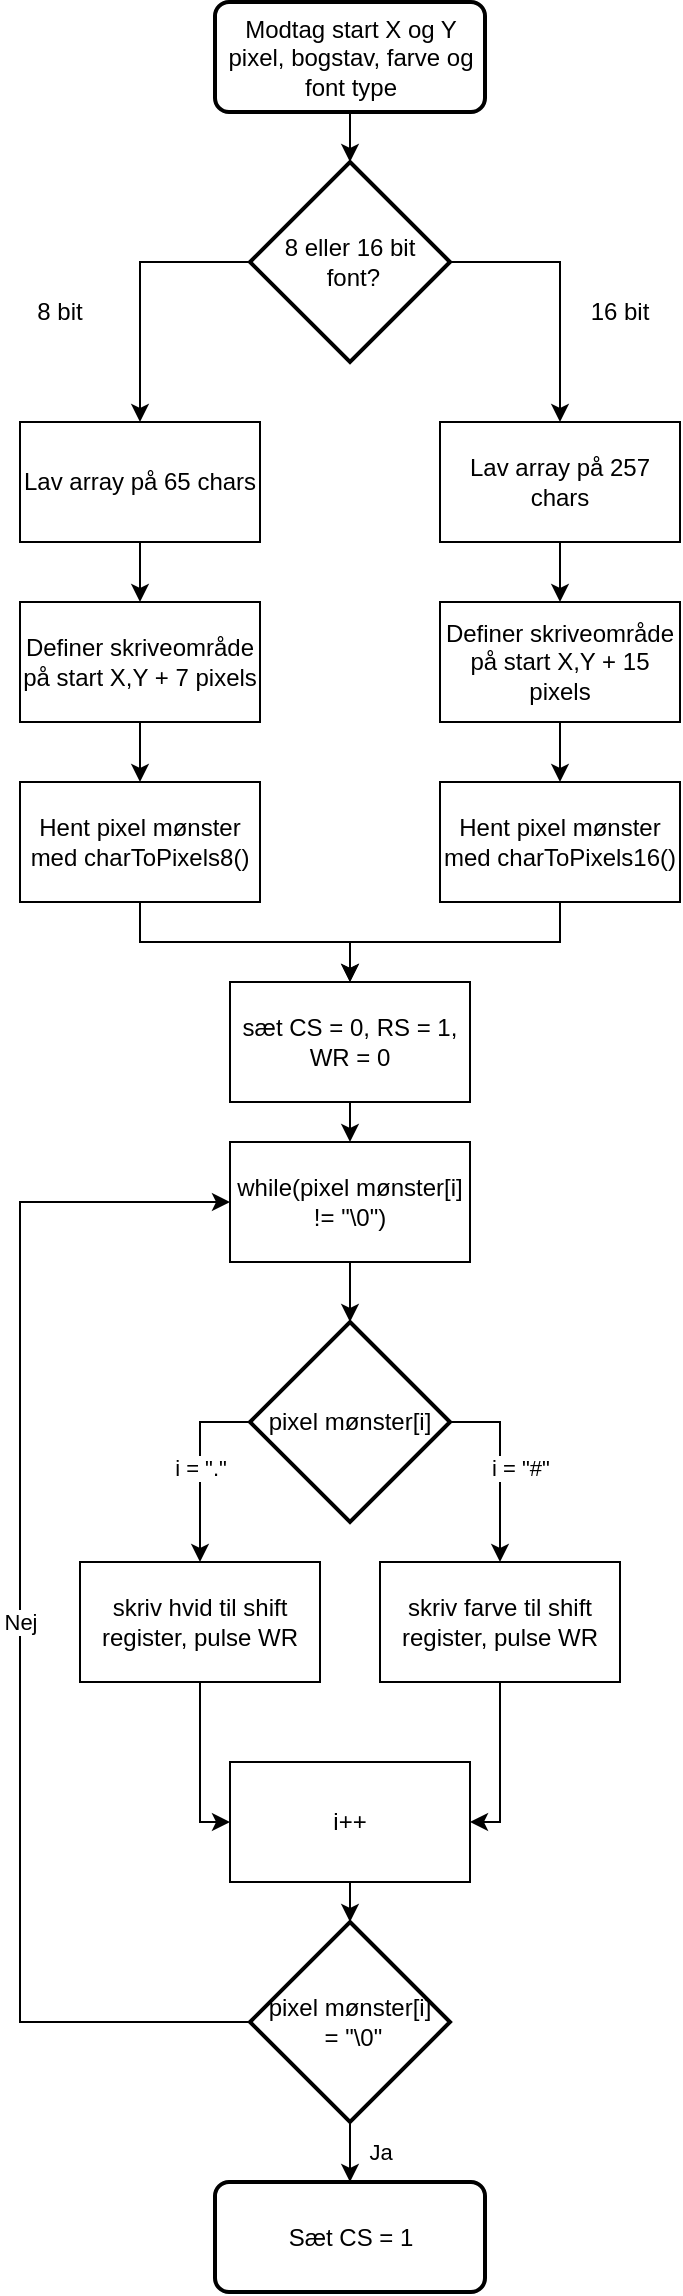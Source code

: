 <mxfile version="21.3.4" type="device">
  <diagram name="Side-1" id="sxtxeg05NzTKWpvSFYbf">
    <mxGraphModel dx="1323" dy="770" grid="1" gridSize="10" guides="1" tooltips="1" connect="1" arrows="1" fold="1" page="1" pageScale="1" pageWidth="827" pageHeight="1169" math="0" shadow="0">
      <root>
        <mxCell id="0" />
        <mxCell id="1" parent="0" />
        <mxCell id="RHVwFi-WqzGcCM7biL19-2" value="" style="endArrow=classic;html=1;rounded=0;exitX=0.5;exitY=1;exitDx=0;exitDy=0;entryX=0.5;entryY=0;entryDx=0;entryDy=0;" parent="1" source="PL0tulF7qDsaCdBM1nHl-3" edge="1" target="PL0tulF7qDsaCdBM1nHl-16">
          <mxGeometry width="50" height="50" relative="1" as="geometry">
            <mxPoint x="255" y="420" as="sourcePoint" />
            <mxPoint x="255" y="470" as="targetPoint" />
            <Array as="points">
              <mxPoint x="150" y="480" />
              <mxPoint x="255" y="480" />
            </Array>
          </mxGeometry>
        </mxCell>
        <mxCell id="RHVwFi-WqzGcCM7biL19-3" value="pixel mønster[i]&lt;br&gt;&amp;nbsp;= &quot;\0&quot;" style="strokeWidth=2;html=1;shape=mxgraph.flowchart.decision;whiteSpace=wrap;" parent="1" vertex="1">
          <mxGeometry x="205" y="970" width="100" height="100" as="geometry" />
        </mxCell>
        <mxCell id="RHVwFi-WqzGcCM7biL19-13" value="pixel mønster[i]" style="strokeWidth=2;html=1;shape=mxgraph.flowchart.decision;whiteSpace=wrap;" parent="1" vertex="1">
          <mxGeometry x="205" y="670" width="100" height="100" as="geometry" />
        </mxCell>
        <mxCell id="RHVwFi-WqzGcCM7biL19-14" value="" style="endArrow=classic;html=1;rounded=0;exitX=0;exitY=0.5;exitDx=0;exitDy=0;exitPerimeter=0;entryX=0.5;entryY=0;entryDx=0;entryDy=0;" parent="1" source="RHVwFi-WqzGcCM7biL19-13" target="RHVwFi-WqzGcCM7biL19-23" edge="1">
          <mxGeometry relative="1" as="geometry">
            <mxPoint x="230" y="970" as="sourcePoint" />
            <mxPoint x="180" y="830" as="targetPoint" />
            <Array as="points">
              <mxPoint x="180" y="720" />
            </Array>
          </mxGeometry>
        </mxCell>
        <mxCell id="RHVwFi-WqzGcCM7biL19-15" value="i = &quot;.&quot;" style="edgeLabel;resizable=0;html=1;align=center;verticalAlign=middle;" parent="RHVwFi-WqzGcCM7biL19-14" connectable="0" vertex="1">
          <mxGeometry relative="1" as="geometry" />
        </mxCell>
        <mxCell id="RHVwFi-WqzGcCM7biL19-18" value="" style="endArrow=classic;html=1;rounded=0;exitX=1;exitY=0.5;exitDx=0;exitDy=0;exitPerimeter=0;entryX=0.5;entryY=0;entryDx=0;entryDy=0;" parent="1" source="RHVwFi-WqzGcCM7biL19-13" target="RHVwFi-WqzGcCM7biL19-24" edge="1">
          <mxGeometry relative="1" as="geometry">
            <mxPoint x="215" y="730" as="sourcePoint" />
            <mxPoint x="330" y="830" as="targetPoint" />
            <Array as="points">
              <mxPoint x="330" y="720" />
              <mxPoint x="330" y="780" />
            </Array>
          </mxGeometry>
        </mxCell>
        <mxCell id="RHVwFi-WqzGcCM7biL19-19" value="i = &quot;#&quot;" style="edgeLabel;resizable=0;html=1;align=center;verticalAlign=middle;" parent="RHVwFi-WqzGcCM7biL19-18" connectable="0" vertex="1">
          <mxGeometry relative="1" as="geometry">
            <mxPoint x="10" as="offset" />
          </mxGeometry>
        </mxCell>
        <mxCell id="RHVwFi-WqzGcCM7biL19-20" value="Definer skriveområde på start X,Y + 7 pixels" style="rounded=0;whiteSpace=wrap;html=1;" parent="1" vertex="1">
          <mxGeometry x="90" y="310" width="120" height="60" as="geometry" />
        </mxCell>
        <mxCell id="RHVwFi-WqzGcCM7biL19-21" value="Modtag start X og Y pixel, bogstav, farve og font type" style="rounded=1;whiteSpace=wrap;html=1;absoluteArcSize=1;arcSize=14;strokeWidth=2;" parent="1" vertex="1">
          <mxGeometry x="187.5" y="10" width="135" height="55" as="geometry" />
        </mxCell>
        <mxCell id="RHVwFi-WqzGcCM7biL19-23" value="skriv hvid til shift register, pulse WR" style="rounded=0;whiteSpace=wrap;html=1;" parent="1" vertex="1">
          <mxGeometry x="120" y="790" width="120" height="60" as="geometry" />
        </mxCell>
        <mxCell id="RHVwFi-WqzGcCM7biL19-24" value="skriv farve til shift register, pulse WR" style="rounded=0;whiteSpace=wrap;html=1;" parent="1" vertex="1">
          <mxGeometry x="270" y="790" width="120" height="60" as="geometry" />
        </mxCell>
        <mxCell id="RHVwFi-WqzGcCM7biL19-25" value="Lav array på 257 chars" style="rounded=0;whiteSpace=wrap;html=1;" parent="1" vertex="1">
          <mxGeometry x="300" y="220" width="120" height="60" as="geometry" />
        </mxCell>
        <mxCell id="RHVwFi-WqzGcCM7biL19-26" value="i++" style="rounded=0;whiteSpace=wrap;html=1;" parent="1" vertex="1">
          <mxGeometry x="195" y="890" width="120" height="60" as="geometry" />
        </mxCell>
        <mxCell id="RHVwFi-WqzGcCM7biL19-29" value="" style="endArrow=classic;html=1;rounded=0;entryX=0;entryY=0.5;entryDx=0;entryDy=0;exitX=0.5;exitY=1;exitDx=0;exitDy=0;" parent="1" source="RHVwFi-WqzGcCM7biL19-23" target="RHVwFi-WqzGcCM7biL19-26" edge="1">
          <mxGeometry width="50" height="50" relative="1" as="geometry">
            <mxPoint x="255" y="1050" as="sourcePoint" />
            <mxPoint x="305" y="1000" as="targetPoint" />
            <Array as="points">
              <mxPoint x="180" y="920" />
            </Array>
          </mxGeometry>
        </mxCell>
        <mxCell id="RHVwFi-WqzGcCM7biL19-30" value="" style="endArrow=classic;html=1;rounded=0;entryX=1;entryY=0.5;entryDx=0;entryDy=0;exitX=0.5;exitY=1;exitDx=0;exitDy=0;" parent="1" target="RHVwFi-WqzGcCM7biL19-26" edge="1" source="RHVwFi-WqzGcCM7biL19-24">
          <mxGeometry width="50" height="50" relative="1" as="geometry">
            <mxPoint x="465" y="915" as="sourcePoint" />
            <mxPoint x="480" y="995" as="targetPoint" />
            <Array as="points">
              <mxPoint x="330" y="920" />
            </Array>
          </mxGeometry>
        </mxCell>
        <mxCell id="RHVwFi-WqzGcCM7biL19-33" value="" style="endArrow=classic;html=1;rounded=0;entryX=0.5;entryY=0;entryDx=0;entryDy=0;entryPerimeter=0;exitX=0.5;exitY=1;exitDx=0;exitDy=0;" parent="1" source="RHVwFi-WqzGcCM7biL19-26" target="RHVwFi-WqzGcCM7biL19-3" edge="1">
          <mxGeometry width="50" height="50" relative="1" as="geometry">
            <mxPoint x="-145" y="1040" as="sourcePoint" />
            <mxPoint x="-95" y="990" as="targetPoint" />
          </mxGeometry>
        </mxCell>
        <mxCell id="RHVwFi-WqzGcCM7biL19-34" value="" style="endArrow=classic;html=1;rounded=0;exitX=0.5;exitY=1;exitDx=0;exitDy=0;exitPerimeter=0;entryX=0.5;entryY=0;entryDx=0;entryDy=0;" parent="1" source="RHVwFi-WqzGcCM7biL19-3" edge="1" target="RHVwFi-WqzGcCM7biL19-47">
          <mxGeometry relative="1" as="geometry">
            <mxPoint x="580" y="970" as="sourcePoint" />
            <mxPoint x="665" y="950" as="targetPoint" />
          </mxGeometry>
        </mxCell>
        <mxCell id="RHVwFi-WqzGcCM7biL19-35" value="Ja" style="edgeLabel;resizable=0;html=1;align=center;verticalAlign=middle;" parent="RHVwFi-WqzGcCM7biL19-34" connectable="0" vertex="1">
          <mxGeometry relative="1" as="geometry">
            <mxPoint x="15" as="offset" />
          </mxGeometry>
        </mxCell>
        <mxCell id="RHVwFi-WqzGcCM7biL19-39" value="" style="endArrow=classic;html=1;rounded=0;exitX=0.5;exitY=1;exitDx=0;exitDy=0;entryX=0.5;entryY=0;entryDx=0;entryDy=0;entryPerimeter=0;" parent="1" source="RHVwFi-WqzGcCM7biL19-21" target="PL0tulF7qDsaCdBM1nHl-4" edge="1">
          <mxGeometry width="50" height="50" relative="1" as="geometry">
            <mxPoint x="440" y="180" as="sourcePoint" />
            <mxPoint x="490" y="130" as="targetPoint" />
          </mxGeometry>
        </mxCell>
        <mxCell id="RHVwFi-WqzGcCM7biL19-40" value="" style="endArrow=classic;html=1;rounded=0;exitX=0.5;exitY=1;exitDx=0;exitDy=0;entryX=0.5;entryY=0;entryDx=0;entryDy=0;" parent="1" source="RHVwFi-WqzGcCM7biL19-25" edge="1" target="PL0tulF7qDsaCdBM1nHl-11">
          <mxGeometry width="50" height="50" relative="1" as="geometry">
            <mxPoint x="265" y="165" as="sourcePoint" />
            <mxPoint x="255" y="270" as="targetPoint" />
          </mxGeometry>
        </mxCell>
        <mxCell id="RHVwFi-WqzGcCM7biL19-41" value="" style="endArrow=classic;html=1;rounded=0;exitX=0.5;exitY=1;exitDx=0;exitDy=0;entryX=0.5;entryY=0;entryDx=0;entryDy=0;" parent="1" target="RHVwFi-WqzGcCM7biL19-20" edge="1" source="PL0tulF7qDsaCdBM1nHl-2">
          <mxGeometry width="50" height="50" relative="1" as="geometry">
            <mxPoint x="160" y="280" as="sourcePoint" />
            <mxPoint x="170" y="230" as="targetPoint" />
          </mxGeometry>
        </mxCell>
        <mxCell id="RHVwFi-WqzGcCM7biL19-47" value="Sæt CS = 1" style="rounded=1;whiteSpace=wrap;html=1;absoluteArcSize=1;arcSize=14;strokeWidth=2;" parent="1" vertex="1">
          <mxGeometry x="187.5" y="1100" width="135" height="55" as="geometry" />
        </mxCell>
        <mxCell id="PL0tulF7qDsaCdBM1nHl-2" value="Lav array på 65 chars" style="rounded=0;whiteSpace=wrap;html=1;" vertex="1" parent="1">
          <mxGeometry x="90" y="220" width="120" height="60" as="geometry" />
        </mxCell>
        <mxCell id="PL0tulF7qDsaCdBM1nHl-4" value="8 eller 16 bit&lt;br&gt;&amp;nbsp;font?" style="strokeWidth=2;html=1;shape=mxgraph.flowchart.decision;whiteSpace=wrap;" vertex="1" parent="1">
          <mxGeometry x="205" y="90" width="100" height="100" as="geometry" />
        </mxCell>
        <mxCell id="PL0tulF7qDsaCdBM1nHl-5" value="" style="endArrow=classic;html=1;rounded=0;exitX=1;exitY=0.5;exitDx=0;exitDy=0;exitPerimeter=0;entryX=0.5;entryY=0;entryDx=0;entryDy=0;" edge="1" parent="1" source="PL0tulF7qDsaCdBM1nHl-4" target="RHVwFi-WqzGcCM7biL19-25">
          <mxGeometry width="50" height="50" relative="1" as="geometry">
            <mxPoint x="265" y="280" as="sourcePoint" />
            <mxPoint x="360" y="220" as="targetPoint" />
            <Array as="points">
              <mxPoint x="360" y="140" />
            </Array>
          </mxGeometry>
        </mxCell>
        <mxCell id="PL0tulF7qDsaCdBM1nHl-8" value="16 bit" style="text;html=1;strokeColor=none;fillColor=none;align=center;verticalAlign=middle;whiteSpace=wrap;rounded=0;" vertex="1" parent="1">
          <mxGeometry x="360" y="150" width="60" height="30" as="geometry" />
        </mxCell>
        <mxCell id="PL0tulF7qDsaCdBM1nHl-9" value="" style="endArrow=classic;html=1;rounded=0;exitX=0;exitY=0.5;exitDx=0;exitDy=0;exitPerimeter=0;entryX=0.5;entryY=0;entryDx=0;entryDy=0;" edge="1" parent="1" source="PL0tulF7qDsaCdBM1nHl-4" target="PL0tulF7qDsaCdBM1nHl-2">
          <mxGeometry width="50" height="50" relative="1" as="geometry">
            <mxPoint x="190" y="120" as="sourcePoint" />
            <mxPoint x="150" y="250" as="targetPoint" />
            <Array as="points">
              <mxPoint x="150" y="140" />
            </Array>
          </mxGeometry>
        </mxCell>
        <mxCell id="PL0tulF7qDsaCdBM1nHl-10" value="8 bit" style="text;html=1;strokeColor=none;fillColor=none;align=center;verticalAlign=middle;whiteSpace=wrap;rounded=0;" vertex="1" parent="1">
          <mxGeometry x="80" y="150" width="60" height="30" as="geometry" />
        </mxCell>
        <mxCell id="PL0tulF7qDsaCdBM1nHl-11" value="Definer skriveområde på start X,Y + 15 pixels" style="rounded=0;whiteSpace=wrap;html=1;" vertex="1" parent="1">
          <mxGeometry x="300" y="310" width="120" height="60" as="geometry" />
        </mxCell>
        <mxCell id="PL0tulF7qDsaCdBM1nHl-12" value="" style="endArrow=classic;html=1;rounded=0;exitX=0.5;exitY=1;exitDx=0;exitDy=0;" edge="1" parent="1" source="RHVwFi-WqzGcCM7biL19-20" target="PL0tulF7qDsaCdBM1nHl-3">
          <mxGeometry width="50" height="50" relative="1" as="geometry">
            <mxPoint x="150" y="370" as="sourcePoint" />
            <mxPoint x="255" y="470" as="targetPoint" />
            <Array as="points">
              <mxPoint x="150" y="390" />
            </Array>
          </mxGeometry>
        </mxCell>
        <mxCell id="PL0tulF7qDsaCdBM1nHl-3" value="Hent pixel mønster med charToPixels8()" style="rounded=0;whiteSpace=wrap;html=1;" vertex="1" parent="1">
          <mxGeometry x="90" y="400" width="120" height="60" as="geometry" />
        </mxCell>
        <mxCell id="PL0tulF7qDsaCdBM1nHl-13" value="" style="endArrow=classic;html=1;rounded=0;exitX=0.5;exitY=1;exitDx=0;exitDy=0;entryX=0.5;entryY=0;entryDx=0;entryDy=0;" edge="1" parent="1" source="PL0tulF7qDsaCdBM1nHl-15" target="PL0tulF7qDsaCdBM1nHl-16">
          <mxGeometry width="50" height="50" relative="1" as="geometry">
            <mxPoint x="465" y="420" as="sourcePoint" />
            <mxPoint x="280" y="480" as="targetPoint" />
            <Array as="points">
              <mxPoint x="360" y="480" />
              <mxPoint x="255" y="480" />
            </Array>
          </mxGeometry>
        </mxCell>
        <mxCell id="PL0tulF7qDsaCdBM1nHl-14" value="" style="endArrow=classic;html=1;rounded=0;exitX=0.5;exitY=1;exitDx=0;exitDy=0;" edge="1" parent="1" target="PL0tulF7qDsaCdBM1nHl-15">
          <mxGeometry width="50" height="50" relative="1" as="geometry">
            <mxPoint x="360" y="370" as="sourcePoint" />
            <mxPoint x="465" y="470" as="targetPoint" />
          </mxGeometry>
        </mxCell>
        <mxCell id="PL0tulF7qDsaCdBM1nHl-15" value="Hent pixel mønster med charToPixels16()" style="rounded=0;whiteSpace=wrap;html=1;" vertex="1" parent="1">
          <mxGeometry x="300" y="400" width="120" height="60" as="geometry" />
        </mxCell>
        <mxCell id="PL0tulF7qDsaCdBM1nHl-16" value="sæt CS = 0, RS = 1, WR = 0" style="rounded=0;whiteSpace=wrap;html=1;" vertex="1" parent="1">
          <mxGeometry x="195" y="500" width="120" height="60" as="geometry" />
        </mxCell>
        <mxCell id="PL0tulF7qDsaCdBM1nHl-18" value="while(pixel mønster[i] != &quot;\0&quot;)" style="rounded=0;whiteSpace=wrap;html=1;" vertex="1" parent="1">
          <mxGeometry x="195" y="580" width="120" height="60" as="geometry" />
        </mxCell>
        <mxCell id="PL0tulF7qDsaCdBM1nHl-19" value="" style="endArrow=classic;html=1;rounded=0;entryX=0;entryY=0.5;entryDx=0;entryDy=0;exitX=0;exitY=0.5;exitDx=0;exitDy=0;exitPerimeter=0;" edge="1" parent="1" source="RHVwFi-WqzGcCM7biL19-3" target="PL0tulF7qDsaCdBM1nHl-18">
          <mxGeometry relative="1" as="geometry">
            <mxPoint x="160" y="1010" as="sourcePoint" />
            <mxPoint x="675" y="960" as="targetPoint" />
            <Array as="points">
              <mxPoint x="90" y="1020" />
              <mxPoint x="90" y="610" />
            </Array>
          </mxGeometry>
        </mxCell>
        <mxCell id="PL0tulF7qDsaCdBM1nHl-20" value="Nej" style="edgeLabel;resizable=0;html=1;align=center;verticalAlign=middle;" connectable="0" vertex="1" parent="PL0tulF7qDsaCdBM1nHl-19">
          <mxGeometry relative="1" as="geometry" />
        </mxCell>
        <mxCell id="PL0tulF7qDsaCdBM1nHl-22" value="" style="endArrow=classic;html=1;rounded=0;exitX=0.5;exitY=1;exitDx=0;exitDy=0;entryX=0.5;entryY=0;entryDx=0;entryDy=0;entryPerimeter=0;" edge="1" parent="1" source="PL0tulF7qDsaCdBM1nHl-18" target="RHVwFi-WqzGcCM7biL19-13">
          <mxGeometry width="50" height="50" relative="1" as="geometry">
            <mxPoint x="160" y="380" as="sourcePoint" />
            <mxPoint x="120" y="560" as="targetPoint" />
            <Array as="points" />
          </mxGeometry>
        </mxCell>
        <mxCell id="PL0tulF7qDsaCdBM1nHl-23" value="" style="endArrow=classic;html=1;rounded=0;exitX=0.5;exitY=1;exitDx=0;exitDy=0;entryX=0.5;entryY=0;entryDx=0;entryDy=0;" edge="1" parent="1" source="PL0tulF7qDsaCdBM1nHl-16" target="PL0tulF7qDsaCdBM1nHl-18">
          <mxGeometry width="50" height="50" relative="1" as="geometry">
            <mxPoint x="265" y="650" as="sourcePoint" />
            <mxPoint x="265" y="680" as="targetPoint" />
            <Array as="points" />
          </mxGeometry>
        </mxCell>
      </root>
    </mxGraphModel>
  </diagram>
</mxfile>
